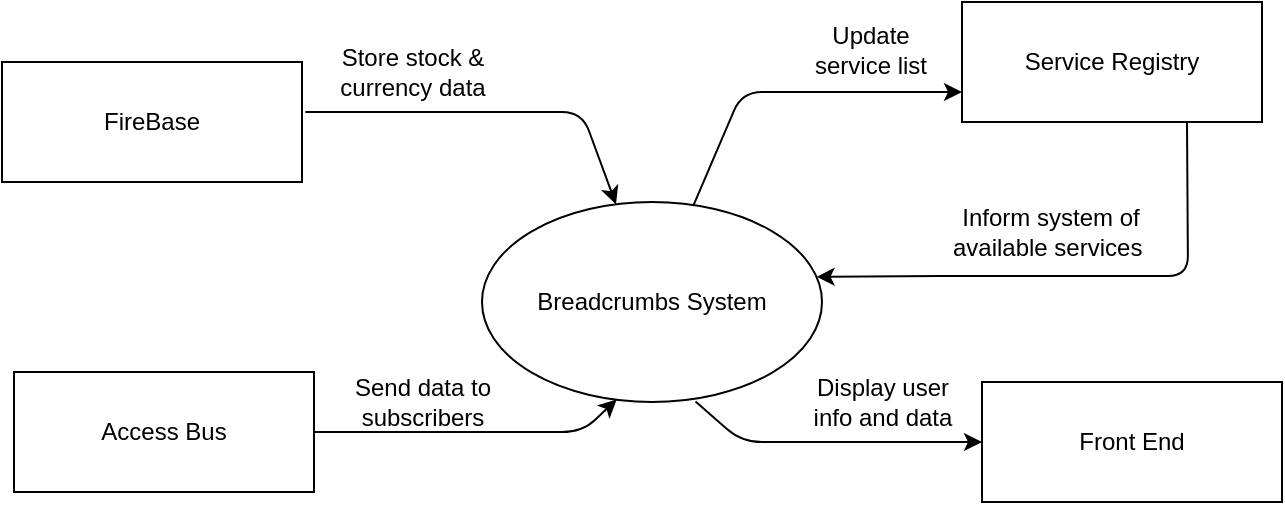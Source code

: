<mxfile version="14.5.7" type="device"><diagram id="P_VyPy1HZJn5cmPLJefE" name="Page-1"><mxGraphModel dx="1193" dy="788" grid="1" gridSize="10" guides="1" tooltips="1" connect="1" arrows="1" fold="1" page="1" pageScale="1" pageWidth="850" pageHeight="1100" math="0" shadow="0"><root><mxCell id="0"/><mxCell id="1" parent="0"/><mxCell id="Z9kPXdW8Z2_kcvshsSLx-1" value="Breadcrumbs System" style="ellipse;whiteSpace=wrap;html=1;" parent="1" vertex="1"><mxGeometry x="330" y="160" width="170" height="100" as="geometry"/></mxCell><mxCell id="Z9kPXdW8Z2_kcvshsSLx-3" value="Front End" style="rounded=0;whiteSpace=wrap;html=1;" parent="1" vertex="1"><mxGeometry x="580" y="250" width="150" height="60" as="geometry"/></mxCell><mxCell id="Z9kPXdW8Z2_kcvshsSLx-4" value="Service Registry" style="rounded=0;whiteSpace=wrap;html=1;" parent="1" vertex="1"><mxGeometry x="570" y="60" width="150" height="60" as="geometry"/></mxCell><mxCell id="Z9kPXdW8Z2_kcvshsSLx-5" value="FireBase" style="rounded=0;whiteSpace=wrap;html=1;" parent="1" vertex="1"><mxGeometry x="90" y="90" width="150" height="60" as="geometry"/></mxCell><mxCell id="Z9kPXdW8Z2_kcvshsSLx-6" value="Access Bus" style="rounded=0;whiteSpace=wrap;html=1;" parent="1" vertex="1"><mxGeometry x="96" y="245" width="150" height="60" as="geometry"/></mxCell><mxCell id="Z9kPXdW8Z2_kcvshsSLx-7" value="" style="endArrow=classic;html=1;entryX=0;entryY=0.5;entryDx=0;entryDy=0;exitX=0.628;exitY=0.998;exitDx=0;exitDy=0;exitPerimeter=0;" parent="1" source="Z9kPXdW8Z2_kcvshsSLx-1" target="Z9kPXdW8Z2_kcvshsSLx-3" edge="1"><mxGeometry width="50" height="50" relative="1" as="geometry"><mxPoint x="410" y="300" as="sourcePoint"/><mxPoint x="580" y="260" as="targetPoint"/><Array as="points"><mxPoint x="460" y="280"/></Array></mxGeometry></mxCell><mxCell id="Z9kPXdW8Z2_kcvshsSLx-8" value="Display user &lt;br&gt;info&amp;nbsp;and data" style="text;html=1;align=center;verticalAlign=middle;resizable=0;points=[];autosize=1;rotation=0;" parent="1" vertex="1"><mxGeometry x="490" y="245" width="80" height="30" as="geometry"/></mxCell><mxCell id="Z9kPXdW8Z2_kcvshsSLx-9" value="" style="endArrow=classic;html=1;entryX=0;entryY=0.75;entryDx=0;entryDy=0;" parent="1" source="Z9kPXdW8Z2_kcvshsSLx-1" target="Z9kPXdW8Z2_kcvshsSLx-4" edge="1"><mxGeometry width="50" height="50" relative="1" as="geometry"><mxPoint x="490" y="160" as="sourcePoint"/><mxPoint x="540" y="110" as="targetPoint"/><Array as="points"><mxPoint x="460" y="105"/></Array></mxGeometry></mxCell><mxCell id="Z9kPXdW8Z2_kcvshsSLx-10" value="" style="endArrow=classic;html=1;entryX=0.984;entryY=0.374;entryDx=0;entryDy=0;entryPerimeter=0;exitX=0.75;exitY=1;exitDx=0;exitDy=0;" parent="1" source="Z9kPXdW8Z2_kcvshsSLx-4" target="Z9kPXdW8Z2_kcvshsSLx-1" edge="1"><mxGeometry width="50" height="50" relative="1" as="geometry"><mxPoint x="690" y="140" as="sourcePoint"/><mxPoint x="640" y="110" as="targetPoint"/><Array as="points"><mxPoint x="683" y="197"/><mxPoint x="550" y="197"/></Array></mxGeometry></mxCell><mxCell id="Z9kPXdW8Z2_kcvshsSLx-11" value="Update &lt;br&gt;service list" style="text;html=1;align=center;verticalAlign=middle;resizable=0;points=[];autosize=1;rotation=0;" parent="1" vertex="1"><mxGeometry x="489" y="69" width="70" height="30" as="geometry"/></mxCell><mxCell id="Z9kPXdW8Z2_kcvshsSLx-12" value="Inform system of &lt;br&gt;available&amp;nbsp;services&amp;nbsp;" style="text;html=1;align=center;verticalAlign=middle;resizable=0;points=[];autosize=1;rotation=0;" parent="1" vertex="1"><mxGeometry x="559" y="160" width="110" height="30" as="geometry"/></mxCell><mxCell id="Z9kPXdW8Z2_kcvshsSLx-13" value="" style="endArrow=classic;html=1;exitX=1.011;exitY=0.417;exitDx=0;exitDy=0;exitPerimeter=0;" parent="1" source="Z9kPXdW8Z2_kcvshsSLx-5" target="Z9kPXdW8Z2_kcvshsSLx-1" edge="1"><mxGeometry width="50" height="50" relative="1" as="geometry"><mxPoint x="230" y="120" as="sourcePoint"/><mxPoint x="280" y="70" as="targetPoint"/><Array as="points"><mxPoint x="380" y="115"/></Array></mxGeometry></mxCell><mxCell id="Z9kPXdW8Z2_kcvshsSLx-14" value="Store stock &amp;amp; &lt;br&gt;currency data" style="text;html=1;align=center;verticalAlign=middle;resizable=0;points=[];autosize=1;rotation=0;" parent="1" vertex="1"><mxGeometry x="250" y="80" width="90" height="30" as="geometry"/></mxCell><mxCell id="Z9kPXdW8Z2_kcvshsSLx-15" value="" style="endArrow=classic;html=1;entryX=0.396;entryY=0.988;entryDx=0;entryDy=0;exitX=1;exitY=0.5;exitDx=0;exitDy=0;entryPerimeter=0;" parent="1" source="Z9kPXdW8Z2_kcvshsSLx-6" target="Z9kPXdW8Z2_kcvshsSLx-1" edge="1"><mxGeometry width="50" height="50" relative="1" as="geometry"><mxPoint x="240" y="270" as="sourcePoint"/><mxPoint x="290" y="220" as="targetPoint"/><Array as="points"><mxPoint x="380" y="275"/></Array></mxGeometry></mxCell><mxCell id="Z9kPXdW8Z2_kcvshsSLx-16" value="Send data to &lt;br&gt;subscribers" style="text;html=1;align=center;verticalAlign=middle;resizable=0;points=[];autosize=1;" parent="1" vertex="1"><mxGeometry x="260" y="245" width="80" height="30" as="geometry"/></mxCell></root></mxGraphModel></diagram></mxfile>